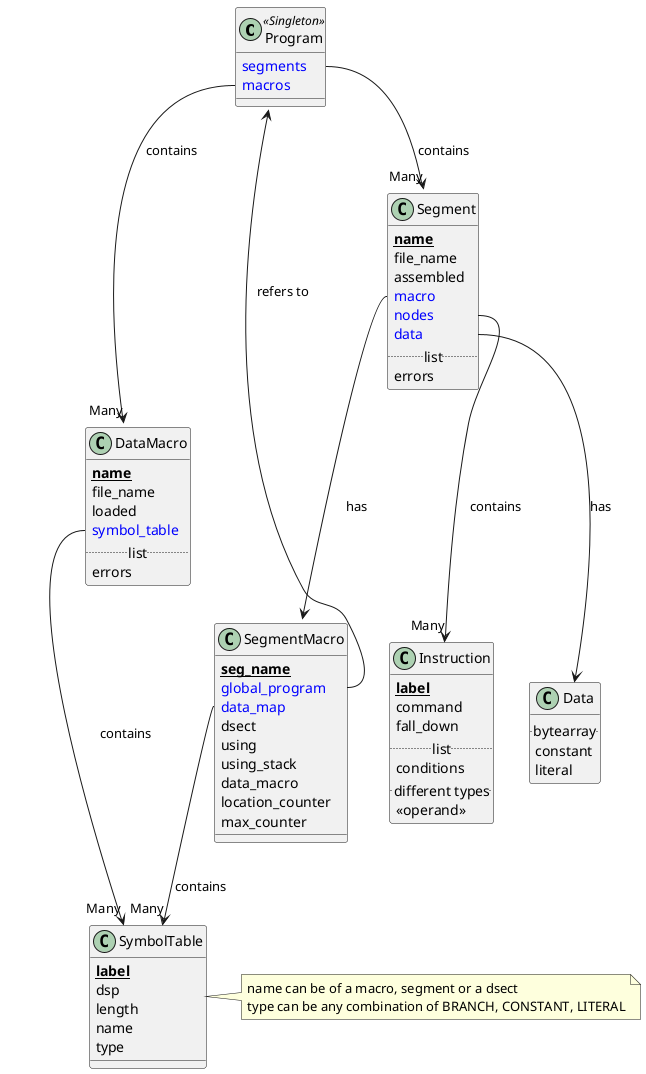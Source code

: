 @startuml

!define primary_key(x) <b><u>x</u></b>
!define foreign_key(x) <color:blue>x</color>

class Program <<Singleton>> {
    foreign_key(segments)
    foreign_key(macros)
}

class DataMacro {
    primary_key(name)
    file_name
    loaded
    foreign_key(symbol_table)
    .. list ..
    errors
}

class SymbolTable {
    primary_key(label)
    dsp
    length
    name
    type
}
note right
    name can be of a macro, segment or a dsect
    type can be any combination of BRANCH, CONSTANT, LITERAL
end note

class Segment {
    primary_key(name)
    file_name
    assembled
    foreign_key(macro)
    foreign_key(nodes)
    foreign_key(data)
    .. list ..
    errors
}

class SegmentMacro {
    primary_key(seg_name)
    foreign_key(global_program)
    foreign_key(data_map)
    dsect
    using
    using_stack
    data_macro
    location_counter
    max_counter
}


class Data {
    .. bytearray ..
    constant
    literal
}

class Instruction {
    primary_key(label)
    command
    fall_down
    .. list ..
    conditions
    .. different types..
    <<operand>>
}
Program::macros --> "Many" DataMacro : contains
Program::segments --> "Many" Segment : contains
DataMacro::symbol_table --> "Many" SymbolTable : contains
Segment::macro  -->  SegmentMacro : has
SegmentMacro::global_program --> Program : refers to
SegmentMacro::data_map  --> "Many" SymbolTable : contains
Segment::data --> Data : has
Segment::nodes --> "Many" Instruction : contains

@enduml